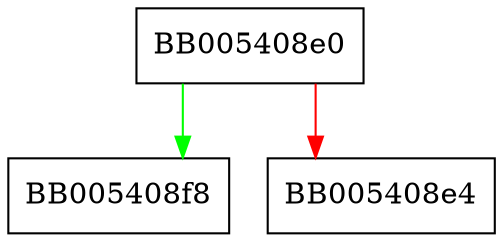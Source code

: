 digraph BN_bn2binpad {
  node [shape="box"];
  graph [splines=ortho];
  BB005408e0 -> BB005408f8 [color="green"];
  BB005408e0 -> BB005408e4 [color="red"];
}